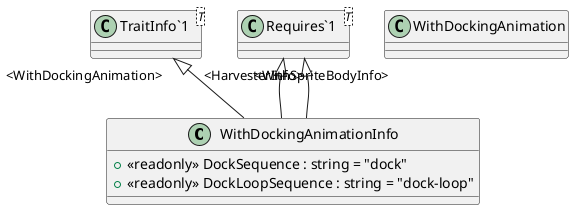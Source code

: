 @startuml
class WithDockingAnimationInfo {
    + <<readonly>> DockSequence : string = "dock"
    + <<readonly>> DockLoopSequence : string = "dock-loop"
}
class WithDockingAnimation {
}
class "TraitInfo`1"<T> {
}
class "Requires`1"<T> {
}
"TraitInfo`1" "<WithDockingAnimation>" <|-- WithDockingAnimationInfo
"Requires`1" "<WithSpriteBodyInfo>" <|-- WithDockingAnimationInfo
"Requires`1" "<HarvesterInfo>" <|-- WithDockingAnimationInfo
@enduml
